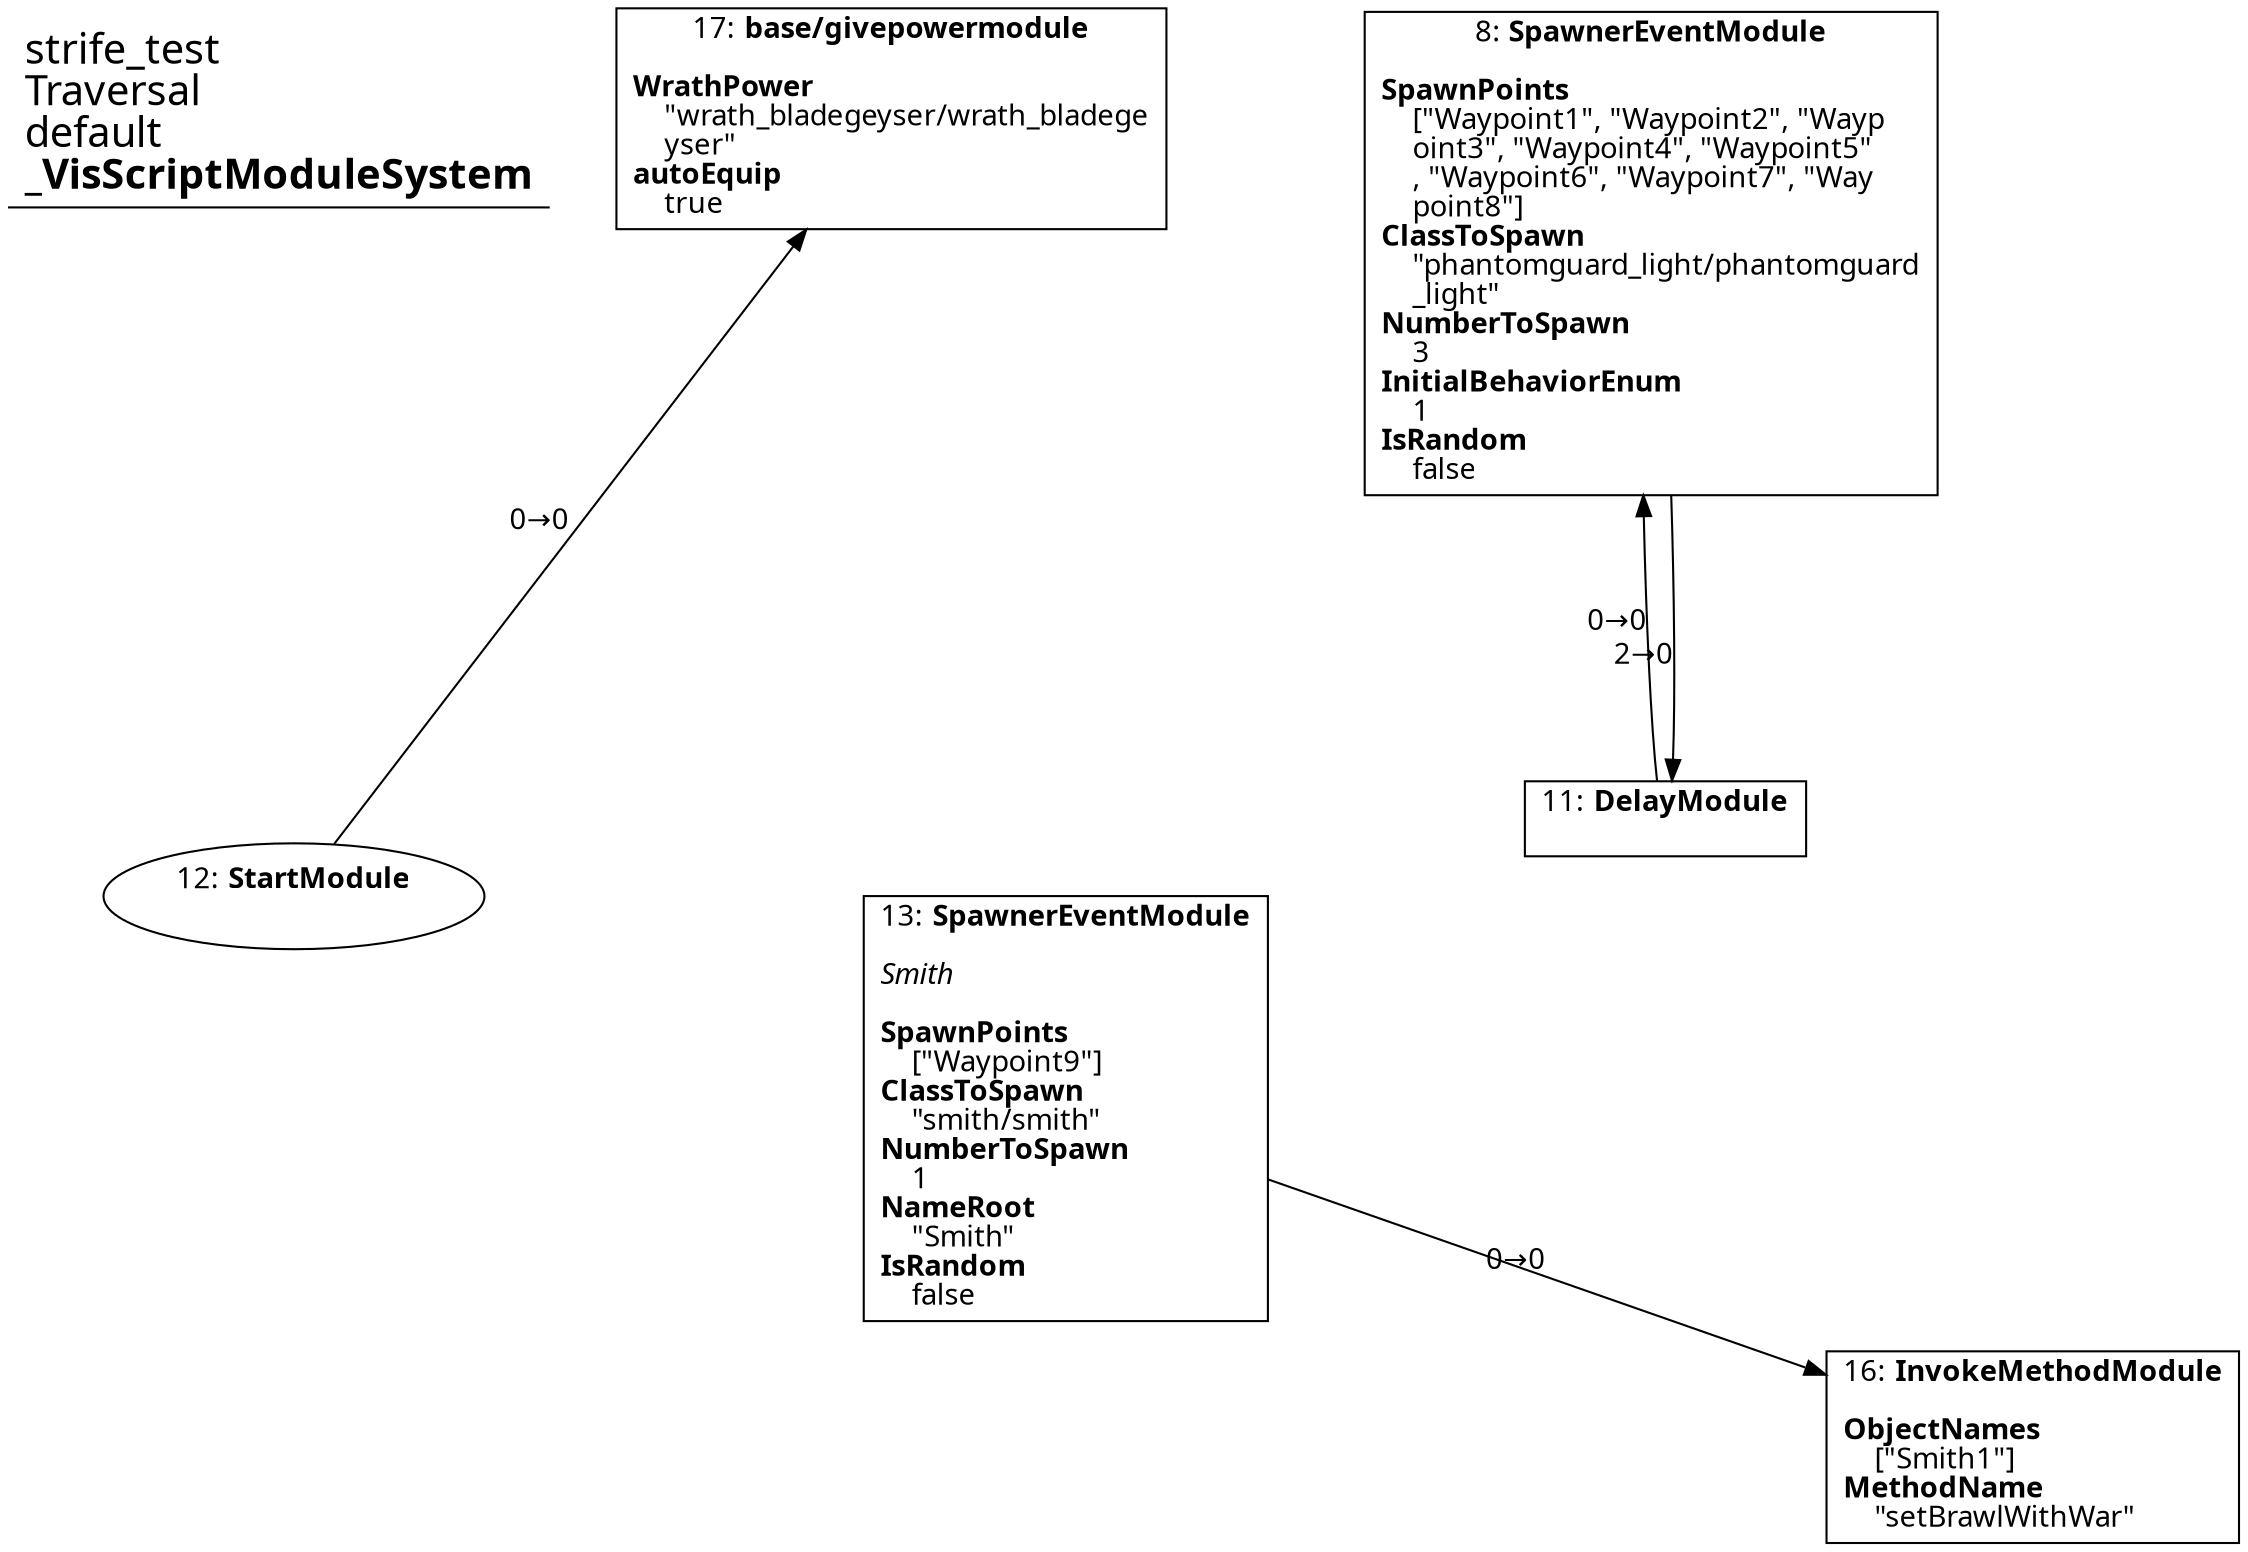 digraph {
    layout = fdp;
    overlap = prism;
    sep = "+16";
    splines = spline;

    node [ shape = box ];

    graph [ fontname = "Segoe UI" ];
    node [ fontname = "Segoe UI" ];
    edge [ fontname = "Segoe UI" ];

    8 [ label = <8: <b>SpawnerEventModule</b><br/><br/><b>SpawnPoints</b><br align="left"/>    [&quot;Waypoint1&quot;, &quot;Waypoint2&quot;, &quot;Wayp<br align="left"/>    oint3&quot;, &quot;Waypoint4&quot;, &quot;Waypoint5&quot;<br align="left"/>    , &quot;Waypoint6&quot;, &quot;Waypoint7&quot;, &quot;Way<br align="left"/>    point8&quot;]<br align="left"/><b>ClassToSpawn</b><br align="left"/>    &quot;phantomguard_light/phantomguard<br align="left"/>    _light&quot;<br align="left"/><b>NumberToSpawn</b><br align="left"/>    3<br align="left"/><b>InitialBehaviorEnum</b><br align="left"/>    1<br align="left"/><b>IsRandom</b><br align="left"/>    false<br align="left"/>> ];
    8 [ pos = "0.30100003,-0.14500001!" ];
    8 -> 11 [ label = "2→0" ];

    11 [ label = <11: <b>DelayModule</b><br/><br/>> ];
    11 [ pos = "0.30600002,-0.342!" ];
    11 -> 8 [ label = "0→0" ];

    12 [ label = <12: <b>StartModule</b><br/><br/>> ];
    12 [ shape = oval ]
    12 [ pos = "-0.172,-0.36900002!" ];
    12 -> 17 [ label = "0→0" ];

    13 [ label = <13: <b>SpawnerEventModule</b><br/><br/><i>Smith<br align="left"/></i><br align="left"/><b>SpawnPoints</b><br align="left"/>    [&quot;Waypoint9&quot;]<br align="left"/><b>ClassToSpawn</b><br align="left"/>    &quot;smith/smith&quot;<br align="left"/><b>NumberToSpawn</b><br align="left"/>    1<br align="left"/><b>NameRoot</b><br align="left"/>    &quot;Smith&quot;<br align="left"/><b>IsRandom</b><br align="left"/>    false<br align="left"/>> ];
    13 [ pos = "0.097,-0.44300002!" ];
    13 -> 16 [ label = "0→0" ];

    16 [ label = <16: <b>InvokeMethodModule</b><br/><br/><b>ObjectNames</b><br align="left"/>    [&quot;Smith1&quot;]<br align="left"/><b>MethodName</b><br align="left"/>    &quot;setBrawlWithWar&quot;<br align="left"/>> ];
    16 [ pos = "0.43400002,-0.56100005!" ];

    17 [ label = <17: <b>base/givepowermodule</b><br/><br/><b>WrathPower</b><br align="left"/>    &quot;wrath_bladegeyser/wrath_bladege<br align="left"/>    yser&quot;<br align="left"/><b>autoEquip</b><br align="left"/>    true<br align="left"/>> ];
    17 [ pos = "0.032,-0.098000005!" ];

    title [ pos = "-0.17300001,-0.097!" ];
    title [ shape = underline ];
    title [ label = <<font point-size="20">strife_test<br align="left"/>Traversal<br align="left"/>default<br align="left"/><b>_VisScriptModuleSystem</b><br align="left"/></font>> ];
}

